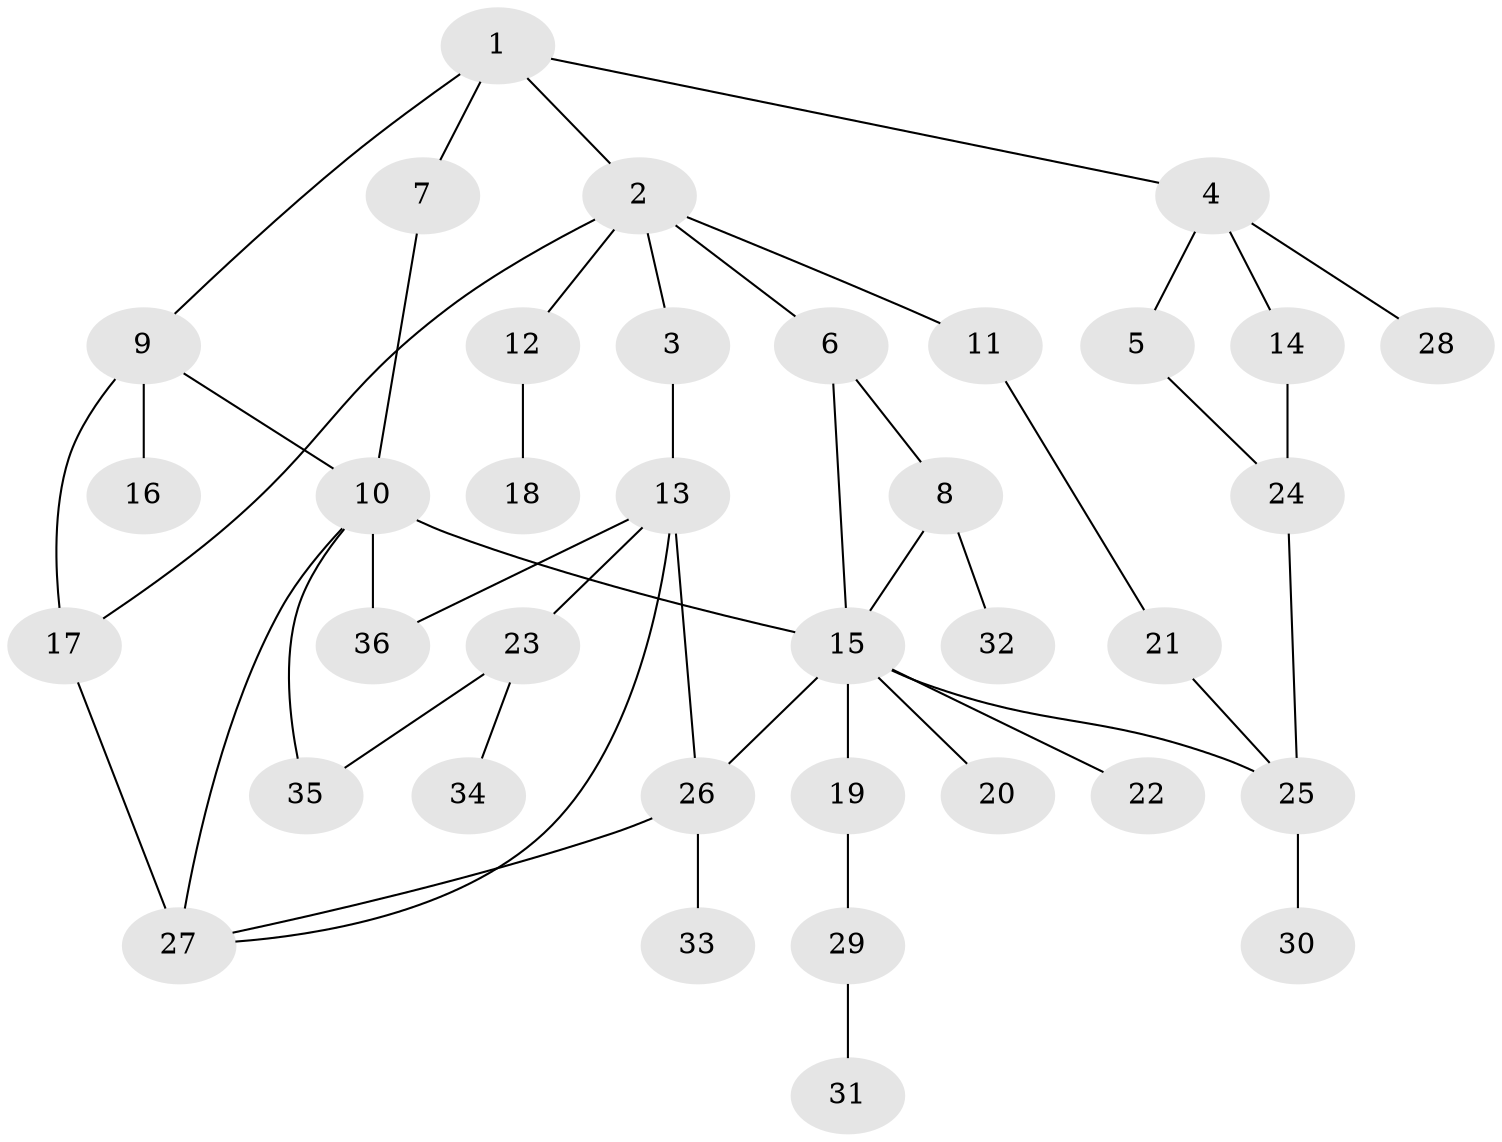 // original degree distribution, {5: 0.05555555555555555, 7: 0.013888888888888888, 3: 0.2222222222222222, 4: 0.06944444444444445, 6: 0.013888888888888888, 8: 0.013888888888888888, 2: 0.2916666666666667, 1: 0.3194444444444444}
// Generated by graph-tools (version 1.1) at 2025/34/03/09/25 02:34:19]
// undirected, 36 vertices, 48 edges
graph export_dot {
graph [start="1"]
  node [color=gray90,style=filled];
  1;
  2;
  3;
  4;
  5;
  6;
  7;
  8;
  9;
  10;
  11;
  12;
  13;
  14;
  15;
  16;
  17;
  18;
  19;
  20;
  21;
  22;
  23;
  24;
  25;
  26;
  27;
  28;
  29;
  30;
  31;
  32;
  33;
  34;
  35;
  36;
  1 -- 2 [weight=1.0];
  1 -- 4 [weight=1.0];
  1 -- 7 [weight=1.0];
  1 -- 9 [weight=1.0];
  2 -- 3 [weight=1.0];
  2 -- 6 [weight=1.0];
  2 -- 11 [weight=1.0];
  2 -- 12 [weight=1.0];
  2 -- 17 [weight=1.0];
  3 -- 13 [weight=1.0];
  4 -- 5 [weight=1.0];
  4 -- 14 [weight=1.0];
  4 -- 28 [weight=1.0];
  5 -- 24 [weight=1.0];
  6 -- 8 [weight=1.0];
  6 -- 15 [weight=1.0];
  7 -- 10 [weight=1.0];
  8 -- 15 [weight=1.0];
  8 -- 32 [weight=1.0];
  9 -- 10 [weight=1.0];
  9 -- 16 [weight=2.0];
  9 -- 17 [weight=1.0];
  10 -- 15 [weight=1.0];
  10 -- 27 [weight=1.0];
  10 -- 35 [weight=1.0];
  10 -- 36 [weight=1.0];
  11 -- 21 [weight=1.0];
  12 -- 18 [weight=1.0];
  13 -- 23 [weight=1.0];
  13 -- 26 [weight=1.0];
  13 -- 27 [weight=1.0];
  13 -- 36 [weight=1.0];
  14 -- 24 [weight=1.0];
  15 -- 19 [weight=1.0];
  15 -- 20 [weight=1.0];
  15 -- 22 [weight=1.0];
  15 -- 25 [weight=1.0];
  15 -- 26 [weight=1.0];
  17 -- 27 [weight=2.0];
  19 -- 29 [weight=1.0];
  21 -- 25 [weight=1.0];
  23 -- 34 [weight=1.0];
  23 -- 35 [weight=1.0];
  24 -- 25 [weight=1.0];
  25 -- 30 [weight=2.0];
  26 -- 27 [weight=1.0];
  26 -- 33 [weight=1.0];
  29 -- 31 [weight=2.0];
}
